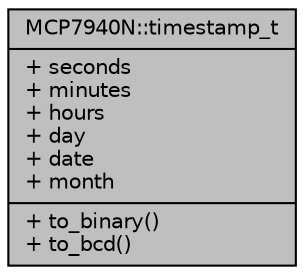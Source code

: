 digraph "MCP7940N::timestamp_t"
{
  edge [fontname="Helvetica",fontsize="10",labelfontname="Helvetica",labelfontsize="10"];
  node [fontname="Helvetica",fontsize="10",shape=record];
  Node1 [label="{MCP7940N::timestamp_t\n|+ seconds\l+ minutes\l+ hours\l+ day\l+ date\l+ month\l|+ to_binary()\l+ to_bcd()\l}",height=0.2,width=0.4,color="black", fillcolor="grey75", style="filled", fontcolor="black"];
}
